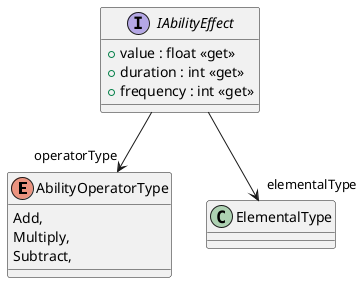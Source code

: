@startuml
enum AbilityOperatorType {
    Add,
    Multiply,
    Subtract,
}
interface IAbilityEffect {
    + value : float <<get>>
    + duration : int <<get>>
    + frequency : int <<get>>
}
IAbilityEffect --> "elementalType" ElementalType
IAbilityEffect --> "operatorType" AbilityOperatorType
@enduml
